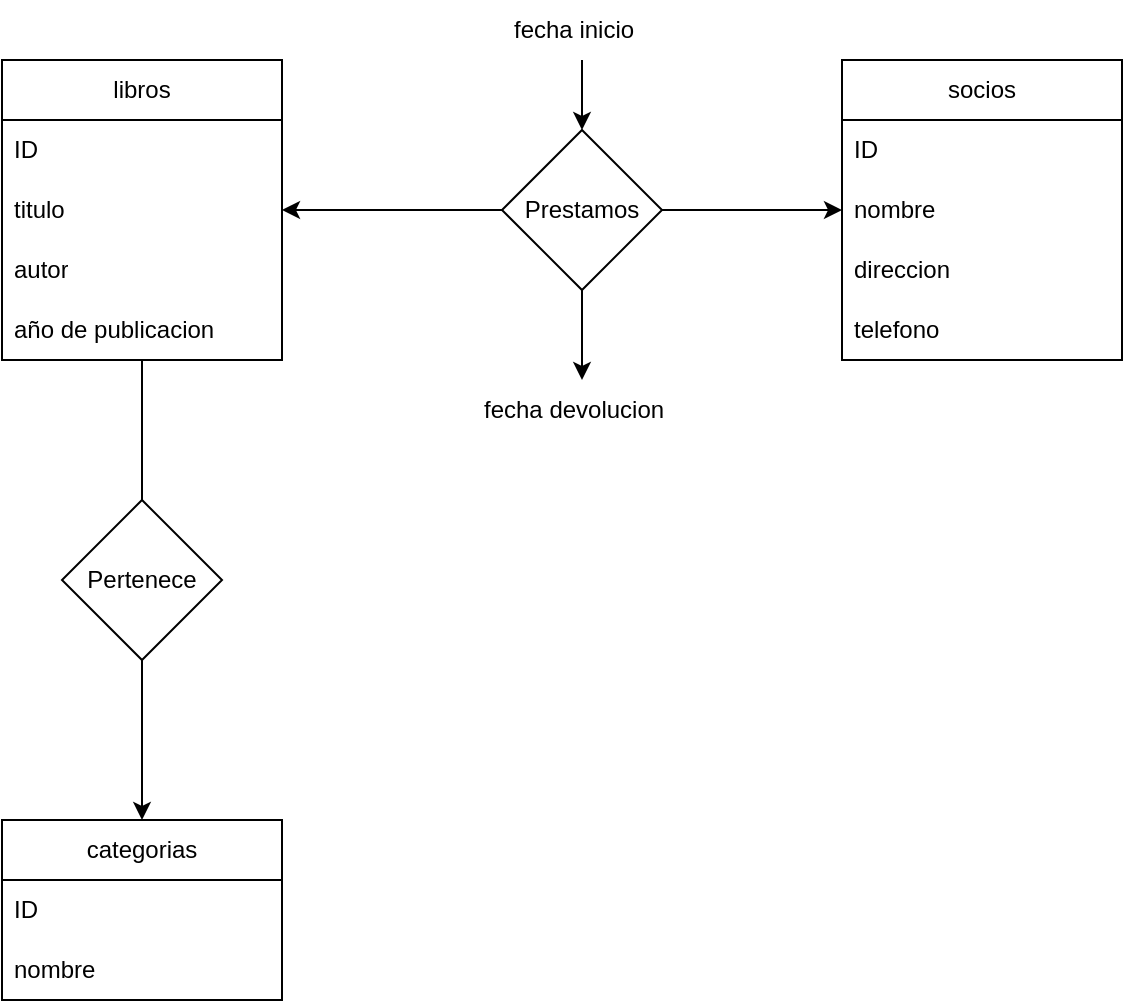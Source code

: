<mxfile>
    <diagram id="9gbMqu-VR9pyEoC8TWno" name="Page-1">
        <mxGraphModel dx="766" dy="846" grid="1" gridSize="10" guides="1" tooltips="1" connect="1" arrows="1" fold="1" page="1" pageScale="1" pageWidth="1100" pageHeight="850" math="0" shadow="0">
            <root>
                <mxCell id="0"/>
                <mxCell id="1" parent="0"/>
                <mxCell id="465" style="edgeStyle=none;html=1;" edge="1" parent="1" source="439" target="449">
                    <mxGeometry relative="1" as="geometry"/>
                </mxCell>
                <mxCell id="439" value="libros" style="swimlane;fontStyle=0;childLayout=stackLayout;horizontal=1;startSize=30;horizontalStack=0;resizeParent=1;resizeParentMax=0;resizeLast=0;collapsible=1;marginBottom=0;whiteSpace=wrap;html=1;" vertex="1" parent="1">
                    <mxGeometry x="80" y="70" width="140" height="150" as="geometry"/>
                </mxCell>
                <mxCell id="440" value="ID" style="text;strokeColor=none;fillColor=none;align=left;verticalAlign=middle;spacingLeft=4;spacingRight=4;overflow=hidden;points=[[0,0.5],[1,0.5]];portConstraint=eastwest;rotatable=0;whiteSpace=wrap;html=1;" vertex="1" parent="439">
                    <mxGeometry y="30" width="140" height="30" as="geometry"/>
                </mxCell>
                <mxCell id="441" value="titulo" style="text;strokeColor=none;fillColor=none;align=left;verticalAlign=middle;spacingLeft=4;spacingRight=4;overflow=hidden;points=[[0,0.5],[1,0.5]];portConstraint=eastwest;rotatable=0;whiteSpace=wrap;html=1;" vertex="1" parent="439">
                    <mxGeometry y="60" width="140" height="30" as="geometry"/>
                </mxCell>
                <mxCell id="443" value="autor" style="text;strokeColor=none;fillColor=none;align=left;verticalAlign=middle;spacingLeft=4;spacingRight=4;overflow=hidden;points=[[0,0.5],[1,0.5]];portConstraint=eastwest;rotatable=0;whiteSpace=wrap;html=1;" vertex="1" parent="439">
                    <mxGeometry y="90" width="140" height="30" as="geometry"/>
                </mxCell>
                <mxCell id="442" value="año de publicacion" style="text;strokeColor=none;fillColor=none;align=left;verticalAlign=middle;spacingLeft=4;spacingRight=4;overflow=hidden;points=[[0,0.5],[1,0.5]];portConstraint=eastwest;rotatable=0;whiteSpace=wrap;html=1;" vertex="1" parent="439">
                    <mxGeometry y="120" width="140" height="30" as="geometry"/>
                </mxCell>
                <mxCell id="449" value="categorias" style="swimlane;fontStyle=0;childLayout=stackLayout;horizontal=1;startSize=30;horizontalStack=0;resizeParent=1;resizeParentMax=0;resizeLast=0;collapsible=1;marginBottom=0;whiteSpace=wrap;html=1;" vertex="1" parent="1">
                    <mxGeometry x="80" y="450" width="140" height="90" as="geometry"/>
                </mxCell>
                <mxCell id="450" value="ID" style="text;strokeColor=none;fillColor=none;align=left;verticalAlign=middle;spacingLeft=4;spacingRight=4;overflow=hidden;points=[[0,0.5],[1,0.5]];portConstraint=eastwest;rotatable=0;whiteSpace=wrap;html=1;" vertex="1" parent="449">
                    <mxGeometry y="30" width="140" height="30" as="geometry"/>
                </mxCell>
                <mxCell id="451" value="nombre" style="text;strokeColor=none;fillColor=none;align=left;verticalAlign=middle;spacingLeft=4;spacingRight=4;overflow=hidden;points=[[0,0.5],[1,0.5]];portConstraint=eastwest;rotatable=0;whiteSpace=wrap;html=1;" vertex="1" parent="449">
                    <mxGeometry y="60" width="140" height="30" as="geometry"/>
                </mxCell>
                <mxCell id="454" value="socios" style="swimlane;fontStyle=0;childLayout=stackLayout;horizontal=1;startSize=30;horizontalStack=0;resizeParent=1;resizeParentMax=0;resizeLast=0;collapsible=1;marginBottom=0;whiteSpace=wrap;html=1;" vertex="1" parent="1">
                    <mxGeometry x="500" y="70" width="140" height="150" as="geometry"/>
                </mxCell>
                <mxCell id="455" value="ID" style="text;strokeColor=none;fillColor=none;align=left;verticalAlign=middle;spacingLeft=4;spacingRight=4;overflow=hidden;points=[[0,0.5],[1,0.5]];portConstraint=eastwest;rotatable=0;whiteSpace=wrap;html=1;" vertex="1" parent="454">
                    <mxGeometry y="30" width="140" height="30" as="geometry"/>
                </mxCell>
                <mxCell id="456" value="nombre" style="text;strokeColor=none;fillColor=none;align=left;verticalAlign=middle;spacingLeft=4;spacingRight=4;overflow=hidden;points=[[0,0.5],[1,0.5]];portConstraint=eastwest;rotatable=0;whiteSpace=wrap;html=1;" vertex="1" parent="454">
                    <mxGeometry y="60" width="140" height="30" as="geometry"/>
                </mxCell>
                <mxCell id="457" value="direccion" style="text;strokeColor=none;fillColor=none;align=left;verticalAlign=middle;spacingLeft=4;spacingRight=4;overflow=hidden;points=[[0,0.5],[1,0.5]];portConstraint=eastwest;rotatable=0;whiteSpace=wrap;html=1;" vertex="1" parent="454">
                    <mxGeometry y="90" width="140" height="30" as="geometry"/>
                </mxCell>
                <mxCell id="458" value="telefono" style="text;strokeColor=none;fillColor=none;align=left;verticalAlign=middle;spacingLeft=4;spacingRight=4;overflow=hidden;points=[[0,0.5],[1,0.5]];portConstraint=eastwest;rotatable=0;whiteSpace=wrap;html=1;" vertex="1" parent="454">
                    <mxGeometry y="120" width="140" height="30" as="geometry"/>
                </mxCell>
                <mxCell id="461" style="edgeStyle=none;html=1;entryX=0;entryY=0.5;entryDx=0;entryDy=0;" edge="1" parent="1" source="460" target="456">
                    <mxGeometry relative="1" as="geometry"/>
                </mxCell>
                <mxCell id="462" style="edgeStyle=none;html=1;" edge="1" parent="1" source="460" target="441">
                    <mxGeometry relative="1" as="geometry"/>
                </mxCell>
                <mxCell id="463" style="edgeStyle=none;html=1;" edge="1" parent="1" source="460" target="446">
                    <mxGeometry relative="1" as="geometry"/>
                </mxCell>
                <mxCell id="460" value="Prestamos" style="rhombus;whiteSpace=wrap;html=1;" vertex="1" parent="1">
                    <mxGeometry x="330" y="105" width="80" height="80" as="geometry"/>
                </mxCell>
                <mxCell id="464" style="edgeStyle=none;html=1;" edge="1" parent="1" source="445" target="460">
                    <mxGeometry relative="1" as="geometry"/>
                </mxCell>
                <mxCell id="445" value="fecha inicio" style="text;strokeColor=none;fillColor=none;align=left;verticalAlign=middle;spacingLeft=4;spacingRight=4;overflow=hidden;points=[[0,0.5],[1,0.5]];portConstraint=eastwest;rotatable=0;whiteSpace=wrap;html=1;" vertex="1" parent="1">
                    <mxGeometry x="330" y="40" width="80" height="30" as="geometry"/>
                </mxCell>
                <mxCell id="446" value="fecha devolucion" style="text;strokeColor=none;fillColor=none;align=left;verticalAlign=middle;spacingLeft=4;spacingRight=4;overflow=hidden;points=[[0,0.5],[1,0.5]];portConstraint=eastwest;rotatable=0;whiteSpace=wrap;html=1;" vertex="1" parent="1">
                    <mxGeometry x="315" y="230" width="110" height="30" as="geometry"/>
                </mxCell>
                <mxCell id="466" value="Pertenece" style="rhombus;whiteSpace=wrap;html=1;" vertex="1" parent="1">
                    <mxGeometry x="110" y="290" width="80" height="80" as="geometry"/>
                </mxCell>
            </root>
        </mxGraphModel>
    </diagram>
</mxfile>